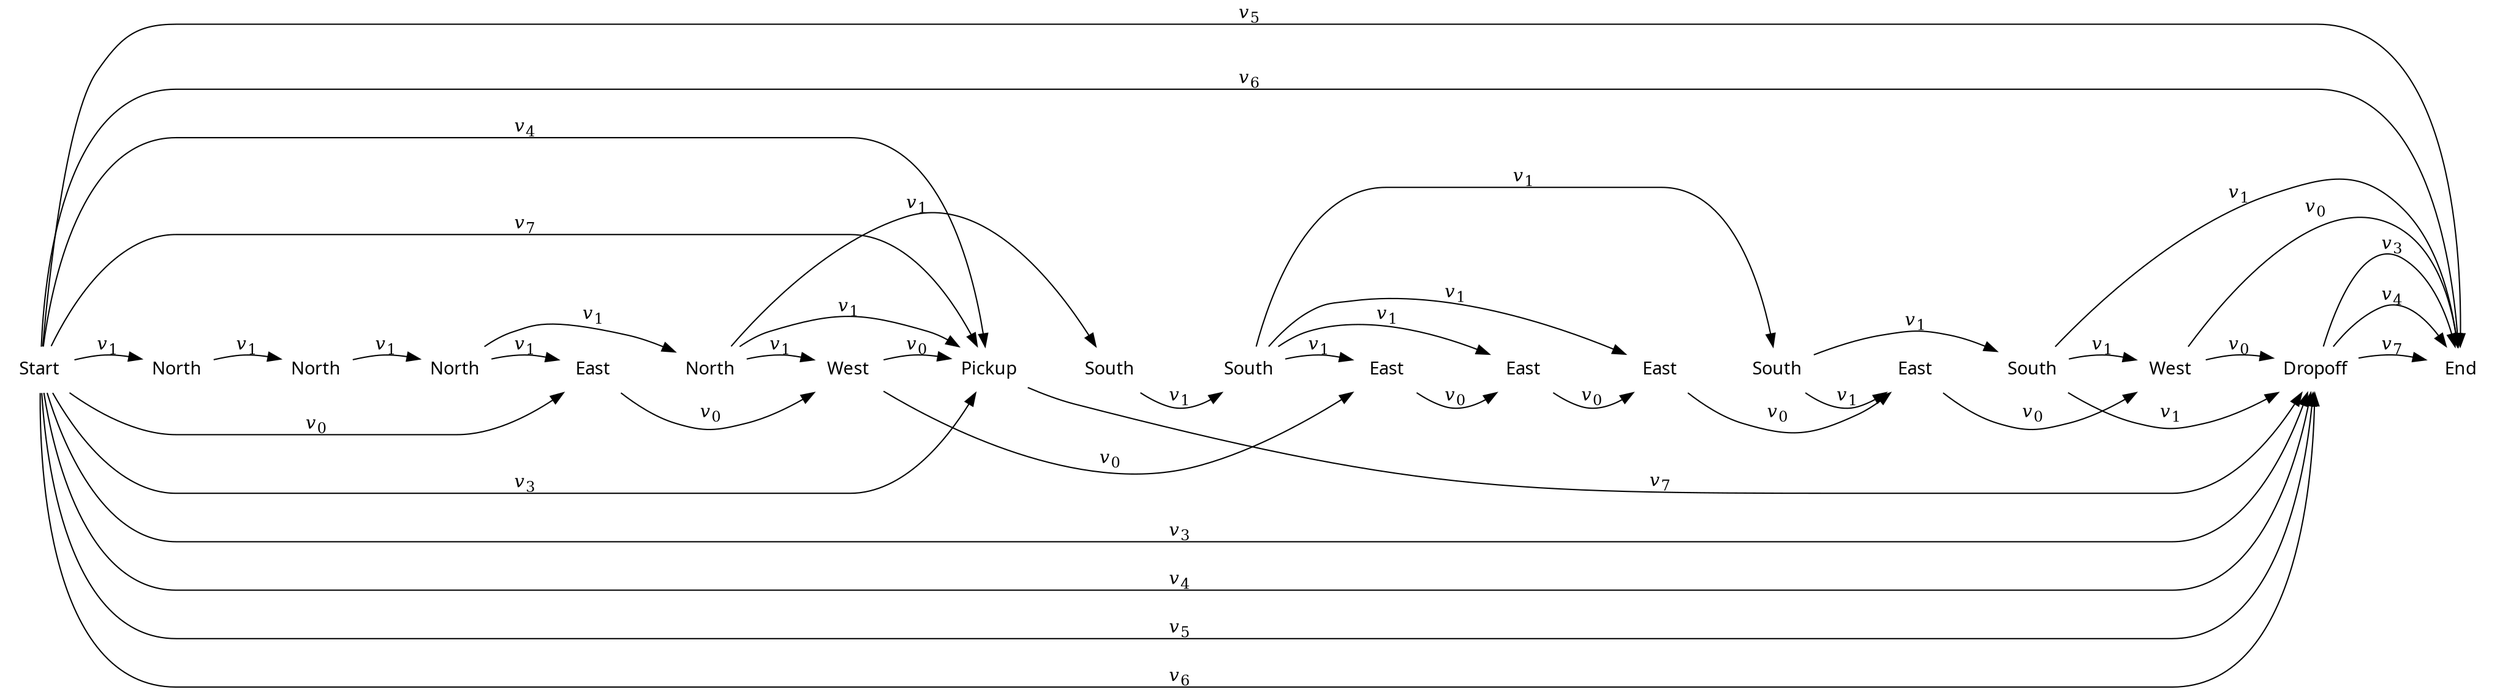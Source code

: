 digraph cat {
rankdir=LR
node [shape=plaintext]
edge [arrowhead=normal]

0 [label="Start",fontname="sans"]
1 [label="North",fontname="sans"]
2 [label="North",fontname="sans"]
3 [label="North",fontname="sans"]
4 [label="East",fontname="sans"]
5 [label="North",fontname="sans"]
6 [label="West",fontname="sans"]
7 [label="Pickup",fontname="sans"]
8 [label="South",fontname="sans"]
9 [label="South",fontname="sans"]
10 [label="East",fontname="sans"]
11 [label="East",fontname="sans"]
12 [label="East",fontname="sans"]
13 [label="South",fontname="sans"]
14 [label="East",fontname="sans"]
15 [label="South",fontname="sans"]
16 [label="West",fontname="sans"]
17 [label="Dropoff",fontname="sans"]
18 [label="End",fontname="sans"]

0 -> 4 [label=<<i>v</i><sub>0</sub>>]
0 -> 1 [label=<<i>v</i><sub>1</sub>>]
0 -> 7 [label=<<i>v</i><sub>3</sub>>]
0 -> 17 [label=<<i>v</i><sub>3</sub>>]
0 -> 7 [label=<<i>v</i><sub>4</sub>>]
0 -> 17 [label=<<i>v</i><sub>4</sub>>]
0 -> 17 [label=<<i>v</i><sub>5</sub>>]
0 -> 18 [label=<<i>v</i><sub>5</sub>>]
0 -> 17 [label=<<i>v</i><sub>6</sub>>]
0 -> 18 [label=<<i>v</i><sub>6</sub>>]
0 -> 7 [label=<<i>v</i><sub>7</sub>>]
1 -> 2 [label=<<i>v</i><sub>1</sub>>]
2 -> 3 [label=<<i>v</i><sub>1</sub>>]
3 -> 4 [label=<<i>v</i><sub>1</sub>>]
3 -> 5 [label=<<i>v</i><sub>1</sub>>]
4 -> 6 [label=<<i>v</i><sub>0</sub>>]
5 -> 6 [label=<<i>v</i><sub>1</sub>>]
5 -> 7 [label=<<i>v</i><sub>1</sub>>]
5 -> 8 [label=<<i>v</i><sub>1</sub>>]
6 -> 7 [label=<<i>v</i><sub>0</sub>>]
6 -> 10 [label=<<i>v</i><sub>0</sub>>]
7 -> 17 [label=<<i>v</i><sub>7</sub>>]
8 -> 9 [label=<<i>v</i><sub>1</sub>>]
9 -> 10 [label=<<i>v</i><sub>1</sub>>]
9 -> 11 [label=<<i>v</i><sub>1</sub>>]
9 -> 12 [label=<<i>v</i><sub>1</sub>>]
9 -> 13 [label=<<i>v</i><sub>1</sub>>]
10 -> 11 [label=<<i>v</i><sub>0</sub>>]
11 -> 12 [label=<<i>v</i><sub>0</sub>>]
12 -> 14 [label=<<i>v</i><sub>0</sub>>]
13 -> 14 [label=<<i>v</i><sub>1</sub>>]
13 -> 15 [label=<<i>v</i><sub>1</sub>>]
14 -> 16 [label=<<i>v</i><sub>0</sub>>]
15 -> 16 [label=<<i>v</i><sub>1</sub>>]
15 -> 17 [label=<<i>v</i><sub>1</sub>>]
15 -> 18 [label=<<i>v</i><sub>1</sub>>]
16 -> 17 [label=<<i>v</i><sub>0</sub>>]
16 -> 18 [label=<<i>v</i><sub>0</sub>>]
17 -> 18 [label=<<i>v</i><sub>3</sub>>]
17 -> 18 [label=<<i>v</i><sub>4</sub>>]
17 -> 18 [label=<<i>v</i><sub>7</sub>>]

# To line up the actions
0 -> 1 [weight=100,style=invis]
1 -> 2 [weight=100,style=invis]
2 -> 3 [weight=100,style=invis]
3 -> 4 [weight=100,style=invis]
4 -> 5 [weight=100,style=invis]
5 -> 6 [weight=100,style=invis]
6 -> 7 [weight=100,style=invis]
7 -> 8 [weight=100,style=invis]
8 -> 9 [weight=100,style=invis]
9 -> 10 [weight=100,style=invis]
10 -> 11 [weight=100,style=invis]
11 -> 12 [weight=100,style=invis]
12 -> 13 [weight=100,style=invis]
13 -> 14 [weight=100,style=invis]
14 -> 15 [weight=100,style=invis]
15 -> 16 [weight=100,style=invis]
16 -> 17 [weight=100,style=invis]
17 -> 18 [weight=100,style=invis]
}
